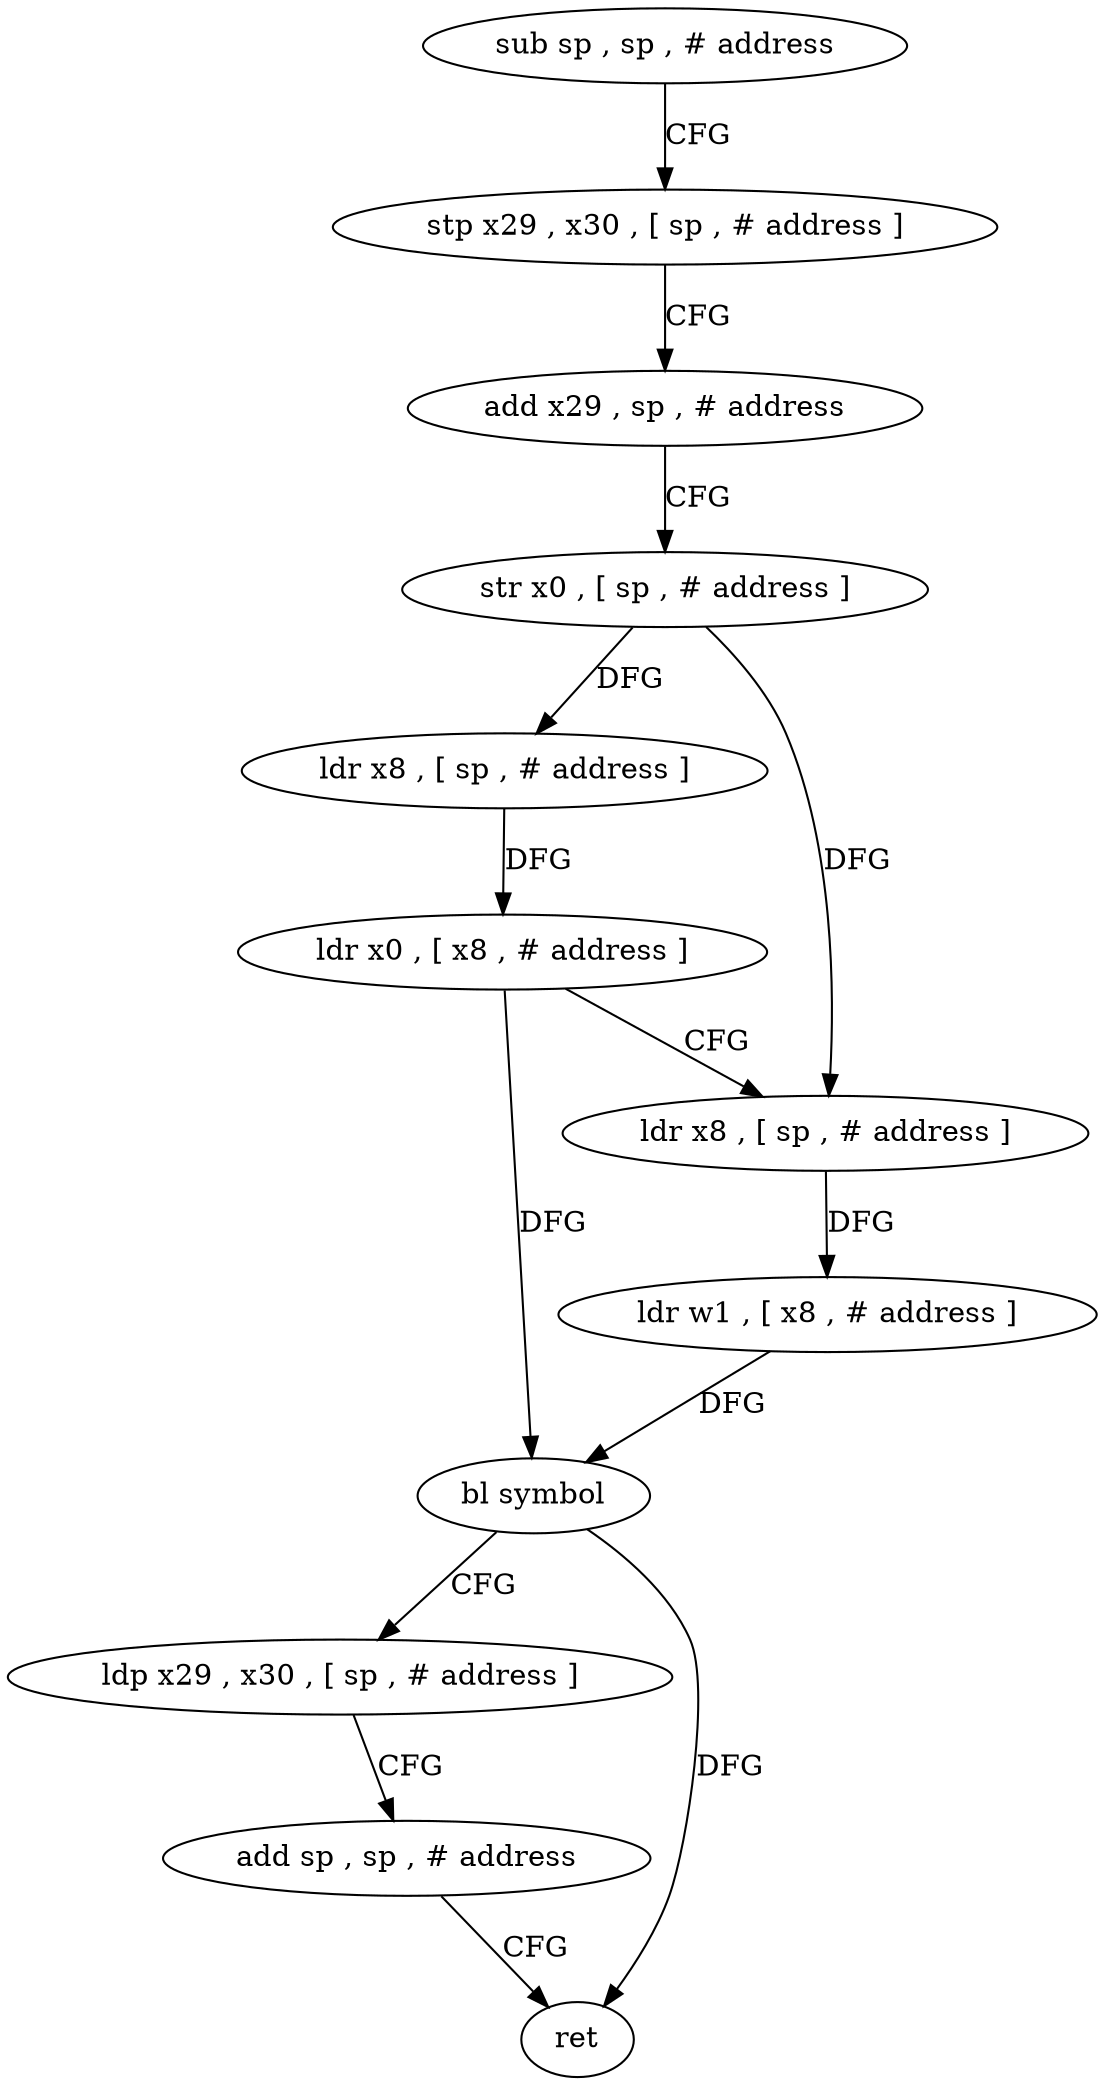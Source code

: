 digraph "func" {
"83184" [label = "sub sp , sp , # address" ]
"83188" [label = "stp x29 , x30 , [ sp , # address ]" ]
"83192" [label = "add x29 , sp , # address" ]
"83196" [label = "str x0 , [ sp , # address ]" ]
"83200" [label = "ldr x8 , [ sp , # address ]" ]
"83204" [label = "ldr x0 , [ x8 , # address ]" ]
"83208" [label = "ldr x8 , [ sp , # address ]" ]
"83212" [label = "ldr w1 , [ x8 , # address ]" ]
"83216" [label = "bl symbol" ]
"83220" [label = "ldp x29 , x30 , [ sp , # address ]" ]
"83224" [label = "add sp , sp , # address" ]
"83228" [label = "ret" ]
"83184" -> "83188" [ label = "CFG" ]
"83188" -> "83192" [ label = "CFG" ]
"83192" -> "83196" [ label = "CFG" ]
"83196" -> "83200" [ label = "DFG" ]
"83196" -> "83208" [ label = "DFG" ]
"83200" -> "83204" [ label = "DFG" ]
"83204" -> "83208" [ label = "CFG" ]
"83204" -> "83216" [ label = "DFG" ]
"83208" -> "83212" [ label = "DFG" ]
"83212" -> "83216" [ label = "DFG" ]
"83216" -> "83220" [ label = "CFG" ]
"83216" -> "83228" [ label = "DFG" ]
"83220" -> "83224" [ label = "CFG" ]
"83224" -> "83228" [ label = "CFG" ]
}
